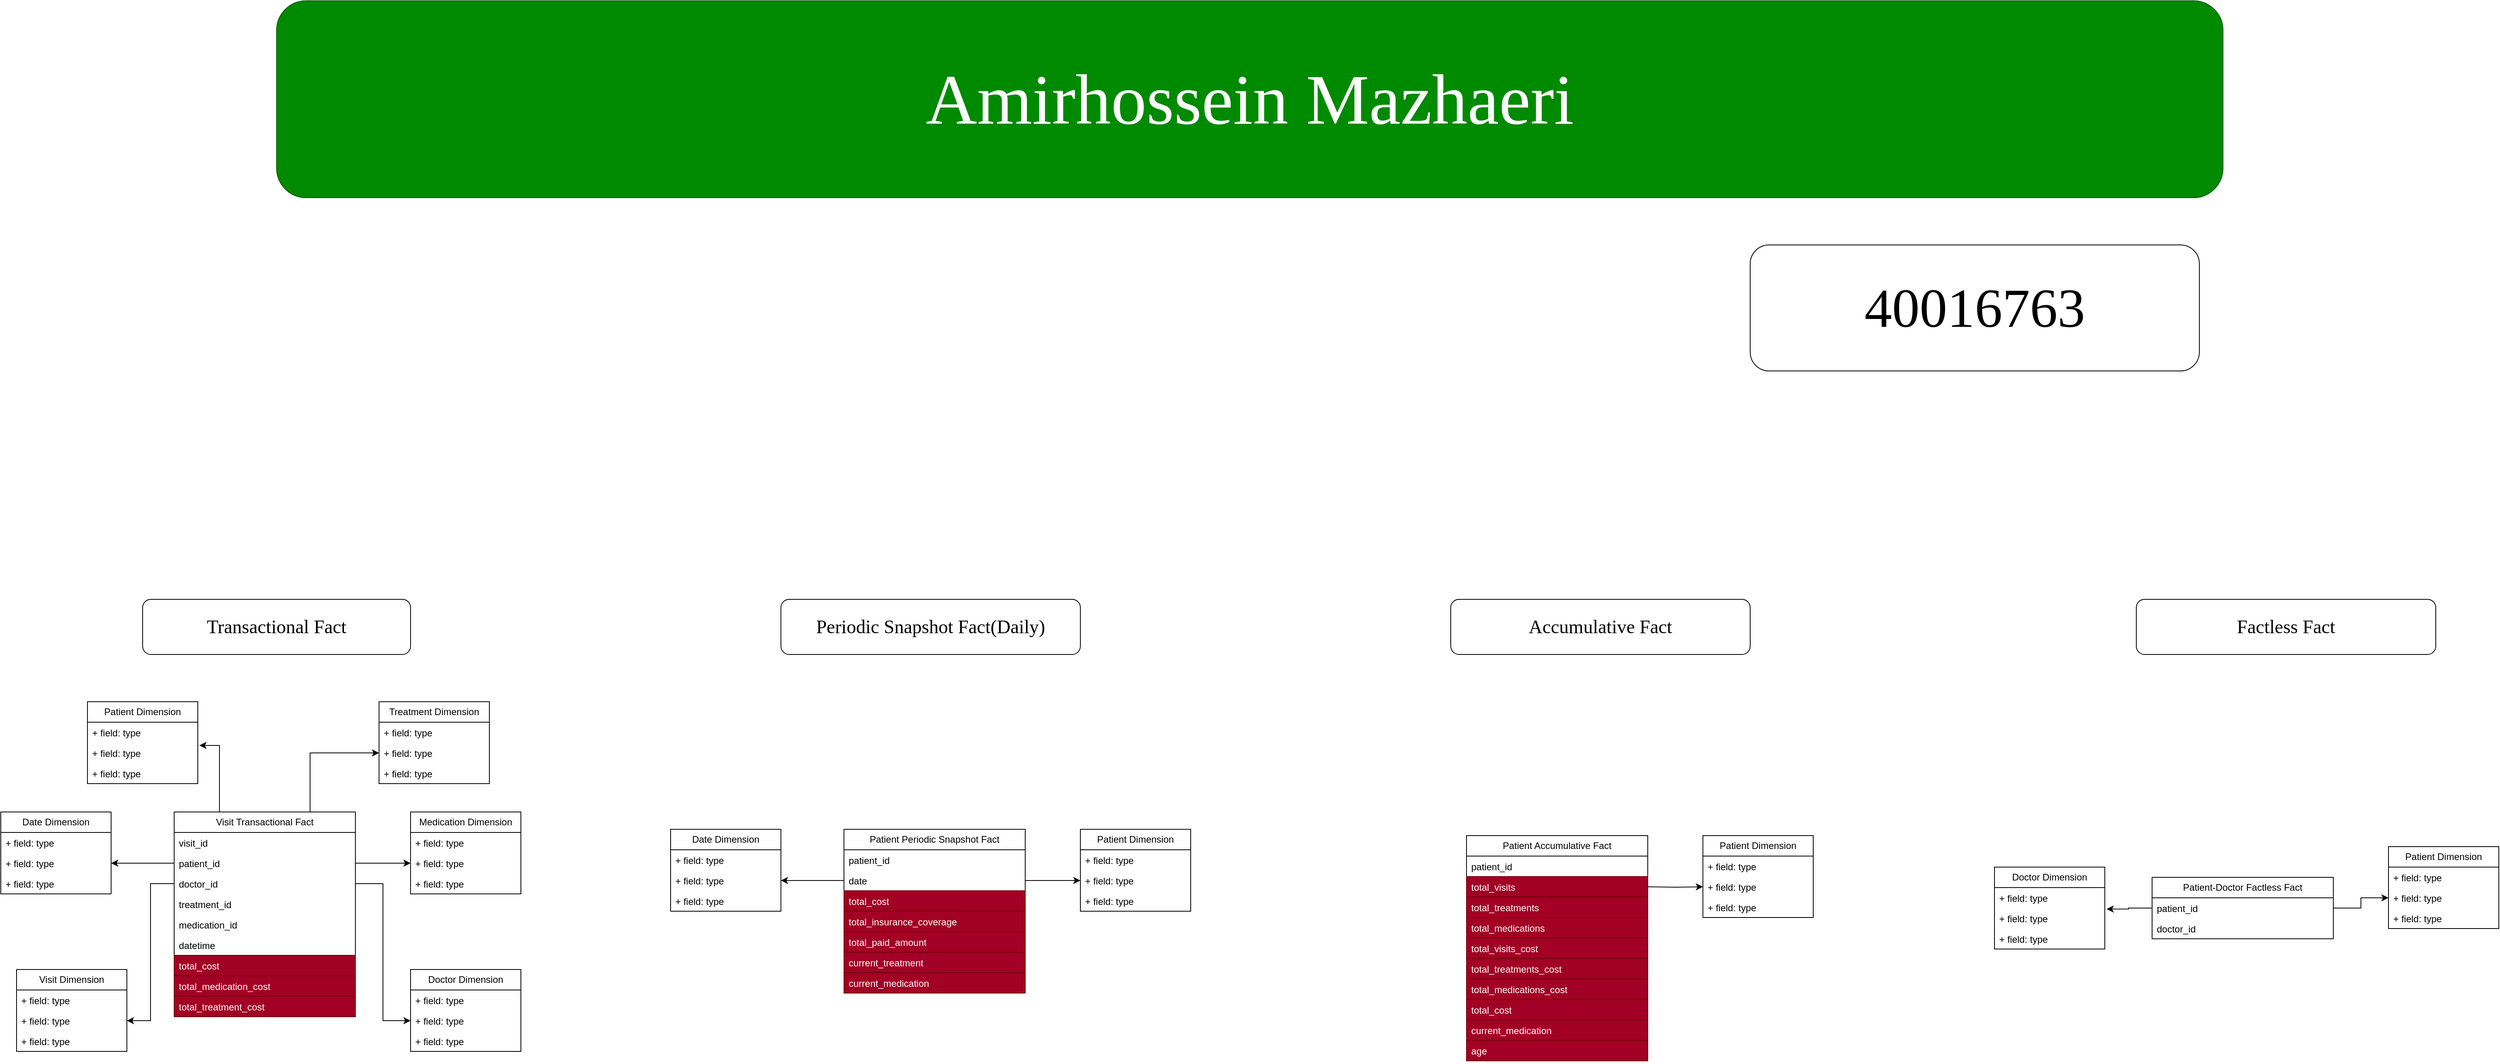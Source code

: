 <mxfile version="24.5.3" type="device">
  <diagram name="Page-1" id="-75GFIVih7POQPlXJFms">
    <mxGraphModel dx="820" dy="1646" grid="1" gridSize="10" guides="1" tooltips="1" connect="1" arrows="1" fold="1" page="1" pageScale="1" pageWidth="850" pageHeight="1100" math="0" shadow="0">
      <root>
        <mxCell id="0" />
        <mxCell id="1" parent="0" />
        <mxCell id="XWvo9iTaCNDZVtQyN0BC-8" style="edgeStyle=orthogonalEdgeStyle;rounded=0;orthogonalLoop=1;jettySize=auto;html=1;exitX=0.75;exitY=0;exitDx=0;exitDy=0;entryX=0;entryY=0.5;entryDx=0;entryDy=0;" edge="1" parent="1" source="AvdGz1WXFj5qXZg6-xHI-1" target="IU6v_o7Cx0FDg1T3YVRM-15">
          <mxGeometry relative="1" as="geometry" />
        </mxCell>
        <mxCell id="AvdGz1WXFj5qXZg6-xHI-1" value="Visit Transactional Fact" style="swimlane;fontStyle=0;childLayout=stackLayout;horizontal=1;startSize=26;fillColor=none;horizontalStack=0;resizeParent=1;resizeParentMax=0;resizeLast=0;collapsible=1;marginBottom=0;whiteSpace=wrap;html=1;" parent="1" vertex="1">
          <mxGeometry x="330" y="320" width="230" height="260" as="geometry">
            <mxRectangle x="330" y="320" width="160" height="30" as="alternateBounds" />
          </mxGeometry>
        </mxCell>
        <mxCell id="AvdGz1WXFj5qXZg6-xHI-2" value="visit_id" style="text;strokeColor=none;fillColor=none;align=left;verticalAlign=top;spacingLeft=4;spacingRight=4;overflow=hidden;rotatable=0;points=[[0,0.5],[1,0.5]];portConstraint=eastwest;whiteSpace=wrap;html=1;" parent="AvdGz1WXFj5qXZg6-xHI-1" vertex="1">
          <mxGeometry y="26" width="230" height="26" as="geometry" />
        </mxCell>
        <mxCell id="AvdGz1WXFj5qXZg6-xHI-3" value="patient_id" style="text;strokeColor=none;fillColor=none;align=left;verticalAlign=top;spacingLeft=4;spacingRight=4;overflow=hidden;rotatable=0;points=[[0,0.5],[1,0.5]];portConstraint=eastwest;whiteSpace=wrap;html=1;" parent="AvdGz1WXFj5qXZg6-xHI-1" vertex="1">
          <mxGeometry y="52" width="230" height="26" as="geometry" />
        </mxCell>
        <mxCell id="AvdGz1WXFj5qXZg6-xHI-4" value="doctor_id" style="text;strokeColor=none;fillColor=none;align=left;verticalAlign=top;spacingLeft=4;spacingRight=4;overflow=hidden;rotatable=0;points=[[0,0.5],[1,0.5]];portConstraint=eastwest;whiteSpace=wrap;html=1;" parent="AvdGz1WXFj5qXZg6-xHI-1" vertex="1">
          <mxGeometry y="78" width="230" height="26" as="geometry" />
        </mxCell>
        <mxCell id="XWvo9iTaCNDZVtQyN0BC-13" value="treatment_id" style="text;strokeColor=none;fillColor=none;align=left;verticalAlign=top;spacingLeft=4;spacingRight=4;overflow=hidden;rotatable=0;points=[[0,0.5],[1,0.5]];portConstraint=eastwest;whiteSpace=wrap;html=1;" vertex="1" parent="AvdGz1WXFj5qXZg6-xHI-1">
          <mxGeometry y="104" width="230" height="26" as="geometry" />
        </mxCell>
        <mxCell id="XWvo9iTaCNDZVtQyN0BC-14" value="medication_id" style="text;strokeColor=none;fillColor=none;align=left;verticalAlign=top;spacingLeft=4;spacingRight=4;overflow=hidden;rotatable=0;points=[[0,0.5],[1,0.5]];portConstraint=eastwest;whiteSpace=wrap;html=1;" vertex="1" parent="AvdGz1WXFj5qXZg6-xHI-1">
          <mxGeometry y="130" width="230" height="26" as="geometry" />
        </mxCell>
        <mxCell id="XWvo9iTaCNDZVtQyN0BC-15" value="datetime" style="text;strokeColor=none;fillColor=none;align=left;verticalAlign=top;spacingLeft=4;spacingRight=4;overflow=hidden;rotatable=0;points=[[0,0.5],[1,0.5]];portConstraint=eastwest;whiteSpace=wrap;html=1;" vertex="1" parent="AvdGz1WXFj5qXZg6-xHI-1">
          <mxGeometry y="156" width="230" height="26" as="geometry" />
        </mxCell>
        <mxCell id="XWvo9iTaCNDZVtQyN0BC-54" value="total_cost" style="text;strokeColor=#6F0000;fillColor=#a20025;align=left;verticalAlign=top;spacingLeft=4;spacingRight=4;overflow=hidden;rotatable=0;points=[[0,0.5],[1,0.5]];portConstraint=eastwest;whiteSpace=wrap;html=1;fontColor=#ffffff;" vertex="1" parent="AvdGz1WXFj5qXZg6-xHI-1">
          <mxGeometry y="182" width="230" height="26" as="geometry" />
        </mxCell>
        <mxCell id="XWvo9iTaCNDZVtQyN0BC-55" value="total_medication_cost" style="text;strokeColor=#6F0000;fillColor=#a20025;align=left;verticalAlign=top;spacingLeft=4;spacingRight=4;overflow=hidden;rotatable=0;points=[[0,0.5],[1,0.5]];portConstraint=eastwest;whiteSpace=wrap;html=1;fontColor=#ffffff;" vertex="1" parent="AvdGz1WXFj5qXZg6-xHI-1">
          <mxGeometry y="208" width="230" height="26" as="geometry" />
        </mxCell>
        <mxCell id="XWvo9iTaCNDZVtQyN0BC-56" value="total_treatment_cost" style="text;strokeColor=#6F0000;fillColor=#a20025;align=left;verticalAlign=top;spacingLeft=4;spacingRight=4;overflow=hidden;rotatable=0;points=[[0,0.5],[1,0.5]];portConstraint=eastwest;whiteSpace=wrap;html=1;fontColor=#ffffff;" vertex="1" parent="AvdGz1WXFj5qXZg6-xHI-1">
          <mxGeometry y="234" width="230" height="26" as="geometry" />
        </mxCell>
        <mxCell id="IU6v_o7Cx0FDg1T3YVRM-1" value="Date Dimension" style="swimlane;fontStyle=0;childLayout=stackLayout;horizontal=1;startSize=26;fillColor=none;horizontalStack=0;resizeParent=1;resizeParentMax=0;resizeLast=0;collapsible=1;marginBottom=0;whiteSpace=wrap;html=1;" parent="1" vertex="1">
          <mxGeometry x="110" y="320" width="140" height="104" as="geometry" />
        </mxCell>
        <mxCell id="IU6v_o7Cx0FDg1T3YVRM-2" value="+ field: type" style="text;strokeColor=none;fillColor=none;align=left;verticalAlign=top;spacingLeft=4;spacingRight=4;overflow=hidden;rotatable=0;points=[[0,0.5],[1,0.5]];portConstraint=eastwest;whiteSpace=wrap;html=1;" parent="IU6v_o7Cx0FDg1T3YVRM-1" vertex="1">
          <mxGeometry y="26" width="140" height="26" as="geometry" />
        </mxCell>
        <mxCell id="IU6v_o7Cx0FDg1T3YVRM-3" value="+ field: type" style="text;strokeColor=none;fillColor=none;align=left;verticalAlign=top;spacingLeft=4;spacingRight=4;overflow=hidden;rotatable=0;points=[[0,0.5],[1,0.5]];portConstraint=eastwest;whiteSpace=wrap;html=1;" parent="IU6v_o7Cx0FDg1T3YVRM-1" vertex="1">
          <mxGeometry y="52" width="140" height="26" as="geometry" />
        </mxCell>
        <mxCell id="IU6v_o7Cx0FDg1T3YVRM-4" value="+ field: type" style="text;strokeColor=none;fillColor=none;align=left;verticalAlign=top;spacingLeft=4;spacingRight=4;overflow=hidden;rotatable=0;points=[[0,0.5],[1,0.5]];portConstraint=eastwest;whiteSpace=wrap;html=1;" parent="IU6v_o7Cx0FDg1T3YVRM-1" vertex="1">
          <mxGeometry y="78" width="140" height="26" as="geometry" />
        </mxCell>
        <mxCell id="IU6v_o7Cx0FDg1T3YVRM-5" value="Visit Dimension" style="swimlane;fontStyle=0;childLayout=stackLayout;horizontal=1;startSize=26;fillColor=none;horizontalStack=0;resizeParent=1;resizeParentMax=0;resizeLast=0;collapsible=1;marginBottom=0;whiteSpace=wrap;html=1;" parent="1" vertex="1">
          <mxGeometry x="130" y="520" width="140" height="104" as="geometry" />
        </mxCell>
        <mxCell id="IU6v_o7Cx0FDg1T3YVRM-6" value="+ field: type" style="text;strokeColor=none;fillColor=none;align=left;verticalAlign=top;spacingLeft=4;spacingRight=4;overflow=hidden;rotatable=0;points=[[0,0.5],[1,0.5]];portConstraint=eastwest;whiteSpace=wrap;html=1;" parent="IU6v_o7Cx0FDg1T3YVRM-5" vertex="1">
          <mxGeometry y="26" width="140" height="26" as="geometry" />
        </mxCell>
        <mxCell id="IU6v_o7Cx0FDg1T3YVRM-7" value="+ field: type" style="text;strokeColor=none;fillColor=none;align=left;verticalAlign=top;spacingLeft=4;spacingRight=4;overflow=hidden;rotatable=0;points=[[0,0.5],[1,0.5]];portConstraint=eastwest;whiteSpace=wrap;html=1;" parent="IU6v_o7Cx0FDg1T3YVRM-5" vertex="1">
          <mxGeometry y="52" width="140" height="26" as="geometry" />
        </mxCell>
        <mxCell id="IU6v_o7Cx0FDg1T3YVRM-8" value="+ field: type" style="text;strokeColor=none;fillColor=none;align=left;verticalAlign=top;spacingLeft=4;spacingRight=4;overflow=hidden;rotatable=0;points=[[0,0.5],[1,0.5]];portConstraint=eastwest;whiteSpace=wrap;html=1;" parent="IU6v_o7Cx0FDg1T3YVRM-5" vertex="1">
          <mxGeometry y="78" width="140" height="26" as="geometry" />
        </mxCell>
        <mxCell id="IU6v_o7Cx0FDg1T3YVRM-9" value="Doctor Dimension" style="swimlane;fontStyle=0;childLayout=stackLayout;horizontal=1;startSize=26;fillColor=none;horizontalStack=0;resizeParent=1;resizeParentMax=0;resizeLast=0;collapsible=1;marginBottom=0;whiteSpace=wrap;html=1;" parent="1" vertex="1">
          <mxGeometry x="630" y="520" width="140" height="104" as="geometry" />
        </mxCell>
        <mxCell id="IU6v_o7Cx0FDg1T3YVRM-10" value="+ field: type" style="text;strokeColor=none;fillColor=none;align=left;verticalAlign=top;spacingLeft=4;spacingRight=4;overflow=hidden;rotatable=0;points=[[0,0.5],[1,0.5]];portConstraint=eastwest;whiteSpace=wrap;html=1;" parent="IU6v_o7Cx0FDg1T3YVRM-9" vertex="1">
          <mxGeometry y="26" width="140" height="26" as="geometry" />
        </mxCell>
        <mxCell id="IU6v_o7Cx0FDg1T3YVRM-11" value="+ field: type" style="text;strokeColor=none;fillColor=none;align=left;verticalAlign=top;spacingLeft=4;spacingRight=4;overflow=hidden;rotatable=0;points=[[0,0.5],[1,0.5]];portConstraint=eastwest;whiteSpace=wrap;html=1;" parent="IU6v_o7Cx0FDg1T3YVRM-9" vertex="1">
          <mxGeometry y="52" width="140" height="26" as="geometry" />
        </mxCell>
        <mxCell id="IU6v_o7Cx0FDg1T3YVRM-12" value="+ field: type" style="text;strokeColor=none;fillColor=none;align=left;verticalAlign=top;spacingLeft=4;spacingRight=4;overflow=hidden;rotatable=0;points=[[0,0.5],[1,0.5]];portConstraint=eastwest;whiteSpace=wrap;html=1;" parent="IU6v_o7Cx0FDg1T3YVRM-9" vertex="1">
          <mxGeometry y="78" width="140" height="26" as="geometry" />
        </mxCell>
        <mxCell id="IU6v_o7Cx0FDg1T3YVRM-13" value="Treatment Dimension" style="swimlane;fontStyle=0;childLayout=stackLayout;horizontal=1;startSize=26;fillColor=none;horizontalStack=0;resizeParent=1;resizeParentMax=0;resizeLast=0;collapsible=1;marginBottom=0;whiteSpace=wrap;html=1;" parent="1" vertex="1">
          <mxGeometry x="590" y="180" width="140" height="104" as="geometry" />
        </mxCell>
        <mxCell id="IU6v_o7Cx0FDg1T3YVRM-14" value="+ field: type" style="text;strokeColor=none;fillColor=none;align=left;verticalAlign=top;spacingLeft=4;spacingRight=4;overflow=hidden;rotatable=0;points=[[0,0.5],[1,0.5]];portConstraint=eastwest;whiteSpace=wrap;html=1;" parent="IU6v_o7Cx0FDg1T3YVRM-13" vertex="1">
          <mxGeometry y="26" width="140" height="26" as="geometry" />
        </mxCell>
        <mxCell id="IU6v_o7Cx0FDg1T3YVRM-15" value="+ field: type" style="text;strokeColor=none;fillColor=none;align=left;verticalAlign=top;spacingLeft=4;spacingRight=4;overflow=hidden;rotatable=0;points=[[0,0.5],[1,0.5]];portConstraint=eastwest;whiteSpace=wrap;html=1;" parent="IU6v_o7Cx0FDg1T3YVRM-13" vertex="1">
          <mxGeometry y="52" width="140" height="26" as="geometry" />
        </mxCell>
        <mxCell id="IU6v_o7Cx0FDg1T3YVRM-16" value="+ field: type" style="text;strokeColor=none;fillColor=none;align=left;verticalAlign=top;spacingLeft=4;spacingRight=4;overflow=hidden;rotatable=0;points=[[0,0.5],[1,0.5]];portConstraint=eastwest;whiteSpace=wrap;html=1;" parent="IU6v_o7Cx0FDg1T3YVRM-13" vertex="1">
          <mxGeometry y="78" width="140" height="26" as="geometry" />
        </mxCell>
        <mxCell id="IU6v_o7Cx0FDg1T3YVRM-17" value="Patient Dimension" style="swimlane;fontStyle=0;childLayout=stackLayout;horizontal=1;startSize=26;fillColor=none;horizontalStack=0;resizeParent=1;resizeParentMax=0;resizeLast=0;collapsible=1;marginBottom=0;whiteSpace=wrap;html=1;" parent="1" vertex="1">
          <mxGeometry x="220" y="180" width="140" height="104" as="geometry" />
        </mxCell>
        <mxCell id="IU6v_o7Cx0FDg1T3YVRM-18" value="+ field: type" style="text;strokeColor=none;fillColor=none;align=left;verticalAlign=top;spacingLeft=4;spacingRight=4;overflow=hidden;rotatable=0;points=[[0,0.5],[1,0.5]];portConstraint=eastwest;whiteSpace=wrap;html=1;" parent="IU6v_o7Cx0FDg1T3YVRM-17" vertex="1">
          <mxGeometry y="26" width="140" height="26" as="geometry" />
        </mxCell>
        <mxCell id="IU6v_o7Cx0FDg1T3YVRM-19" value="+ field: type" style="text;strokeColor=none;fillColor=none;align=left;verticalAlign=top;spacingLeft=4;spacingRight=4;overflow=hidden;rotatable=0;points=[[0,0.5],[1,0.5]];portConstraint=eastwest;whiteSpace=wrap;html=1;" parent="IU6v_o7Cx0FDg1T3YVRM-17" vertex="1">
          <mxGeometry y="52" width="140" height="26" as="geometry" />
        </mxCell>
        <mxCell id="IU6v_o7Cx0FDg1T3YVRM-20" value="+ field: type" style="text;strokeColor=none;fillColor=none;align=left;verticalAlign=top;spacingLeft=4;spacingRight=4;overflow=hidden;rotatable=0;points=[[0,0.5],[1,0.5]];portConstraint=eastwest;whiteSpace=wrap;html=1;" parent="IU6v_o7Cx0FDg1T3YVRM-17" vertex="1">
          <mxGeometry y="78" width="140" height="26" as="geometry" />
        </mxCell>
        <mxCell id="XWvo9iTaCNDZVtQyN0BC-1" value="Medication Dimension" style="swimlane;fontStyle=0;childLayout=stackLayout;horizontal=1;startSize=26;fillColor=none;horizontalStack=0;resizeParent=1;resizeParentMax=0;resizeLast=0;collapsible=1;marginBottom=0;whiteSpace=wrap;html=1;" vertex="1" parent="1">
          <mxGeometry x="630" y="320" width="140" height="104" as="geometry" />
        </mxCell>
        <mxCell id="XWvo9iTaCNDZVtQyN0BC-2" value="+ field: type" style="text;strokeColor=none;fillColor=none;align=left;verticalAlign=top;spacingLeft=4;spacingRight=4;overflow=hidden;rotatable=0;points=[[0,0.5],[1,0.5]];portConstraint=eastwest;whiteSpace=wrap;html=1;" vertex="1" parent="XWvo9iTaCNDZVtQyN0BC-1">
          <mxGeometry y="26" width="140" height="26" as="geometry" />
        </mxCell>
        <mxCell id="XWvo9iTaCNDZVtQyN0BC-3" value="+ field: type" style="text;strokeColor=none;fillColor=none;align=left;verticalAlign=top;spacingLeft=4;spacingRight=4;overflow=hidden;rotatable=0;points=[[0,0.5],[1,0.5]];portConstraint=eastwest;whiteSpace=wrap;html=1;" vertex="1" parent="XWvo9iTaCNDZVtQyN0BC-1">
          <mxGeometry y="52" width="140" height="26" as="geometry" />
        </mxCell>
        <mxCell id="XWvo9iTaCNDZVtQyN0BC-4" value="+ field: type" style="text;strokeColor=none;fillColor=none;align=left;verticalAlign=top;spacingLeft=4;spacingRight=4;overflow=hidden;rotatable=0;points=[[0,0.5],[1,0.5]];portConstraint=eastwest;whiteSpace=wrap;html=1;" vertex="1" parent="XWvo9iTaCNDZVtQyN0BC-1">
          <mxGeometry y="78" width="140" height="26" as="geometry" />
        </mxCell>
        <mxCell id="XWvo9iTaCNDZVtQyN0BC-6" style="edgeStyle=orthogonalEdgeStyle;rounded=0;orthogonalLoop=1;jettySize=auto;html=1;exitX=0;exitY=0.5;exitDx=0;exitDy=0;entryX=1;entryY=0.5;entryDx=0;entryDy=0;" edge="1" parent="1" source="AvdGz1WXFj5qXZg6-xHI-3" target="IU6v_o7Cx0FDg1T3YVRM-3">
          <mxGeometry relative="1" as="geometry" />
        </mxCell>
        <mxCell id="XWvo9iTaCNDZVtQyN0BC-7" style="edgeStyle=orthogonalEdgeStyle;rounded=0;orthogonalLoop=1;jettySize=auto;html=1;exitX=0.25;exitY=0;exitDx=0;exitDy=0;entryX=1.014;entryY=0.135;entryDx=0;entryDy=0;entryPerimeter=0;" edge="1" parent="1" source="AvdGz1WXFj5qXZg6-xHI-1" target="IU6v_o7Cx0FDg1T3YVRM-19">
          <mxGeometry relative="1" as="geometry" />
        </mxCell>
        <mxCell id="XWvo9iTaCNDZVtQyN0BC-9" style="edgeStyle=orthogonalEdgeStyle;rounded=0;orthogonalLoop=1;jettySize=auto;html=1;exitX=1;exitY=0.5;exitDx=0;exitDy=0;entryX=0;entryY=0.5;entryDx=0;entryDy=0;" edge="1" parent="1" source="AvdGz1WXFj5qXZg6-xHI-3" target="XWvo9iTaCNDZVtQyN0BC-3">
          <mxGeometry relative="1" as="geometry" />
        </mxCell>
        <mxCell id="XWvo9iTaCNDZVtQyN0BC-10" style="edgeStyle=orthogonalEdgeStyle;rounded=0;orthogonalLoop=1;jettySize=auto;html=1;exitX=1;exitY=0.5;exitDx=0;exitDy=0;entryX=0;entryY=0.5;entryDx=0;entryDy=0;" edge="1" parent="1" source="AvdGz1WXFj5qXZg6-xHI-4" target="IU6v_o7Cx0FDg1T3YVRM-11">
          <mxGeometry relative="1" as="geometry" />
        </mxCell>
        <mxCell id="XWvo9iTaCNDZVtQyN0BC-11" style="edgeStyle=orthogonalEdgeStyle;rounded=0;orthogonalLoop=1;jettySize=auto;html=1;exitX=0;exitY=0.5;exitDx=0;exitDy=0;entryX=1;entryY=0.5;entryDx=0;entryDy=0;" edge="1" parent="1" source="AvdGz1WXFj5qXZg6-xHI-4" target="IU6v_o7Cx0FDg1T3YVRM-7">
          <mxGeometry relative="1" as="geometry" />
        </mxCell>
        <mxCell id="XWvo9iTaCNDZVtQyN0BC-12" value="&lt;font face=&quot;Verdana&quot; style=&quot;font-size: 24px;&quot;&gt;Transactional Fact&lt;/font&gt;" style="rounded=1;whiteSpace=wrap;html=1;" vertex="1" parent="1">
          <mxGeometry x="290" y="50" width="340" height="70" as="geometry" />
        </mxCell>
        <mxCell id="XWvo9iTaCNDZVtQyN0BC-17" value="Patient Periodic Snapshot Fact" style="swimlane;fontStyle=0;childLayout=stackLayout;horizontal=1;startSize=26;fillColor=none;horizontalStack=0;resizeParent=1;resizeParentMax=0;resizeLast=0;collapsible=1;marginBottom=0;whiteSpace=wrap;html=1;" vertex="1" parent="1">
          <mxGeometry x="1180" y="342" width="230" height="208" as="geometry">
            <mxRectangle x="330" y="320" width="160" height="30" as="alternateBounds" />
          </mxGeometry>
        </mxCell>
        <mxCell id="XWvo9iTaCNDZVtQyN0BC-18" value="patient_id" style="text;strokeColor=none;fillColor=none;align=left;verticalAlign=top;spacingLeft=4;spacingRight=4;overflow=hidden;rotatable=0;points=[[0,0.5],[1,0.5]];portConstraint=eastwest;whiteSpace=wrap;html=1;" vertex="1" parent="XWvo9iTaCNDZVtQyN0BC-17">
          <mxGeometry y="26" width="230" height="26" as="geometry" />
        </mxCell>
        <mxCell id="XWvo9iTaCNDZVtQyN0BC-19" value="date" style="text;strokeColor=none;fillColor=none;align=left;verticalAlign=top;spacingLeft=4;spacingRight=4;overflow=hidden;rotatable=0;points=[[0,0.5],[1,0.5]];portConstraint=eastwest;whiteSpace=wrap;html=1;" vertex="1" parent="XWvo9iTaCNDZVtQyN0BC-17">
          <mxGeometry y="52" width="230" height="26" as="geometry" />
        </mxCell>
        <mxCell id="XWvo9iTaCNDZVtQyN0BC-20" value="total_cost" style="text;strokeColor=#6F0000;fillColor=#a20025;align=left;verticalAlign=top;spacingLeft=4;spacingRight=4;overflow=hidden;rotatable=0;points=[[0,0.5],[1,0.5]];portConstraint=eastwest;whiteSpace=wrap;html=1;fontColor=#ffffff;" vertex="1" parent="XWvo9iTaCNDZVtQyN0BC-17">
          <mxGeometry y="78" width="230" height="26" as="geometry" />
        </mxCell>
        <mxCell id="XWvo9iTaCNDZVtQyN0BC-21" value="total_insurance_coverage" style="text;strokeColor=#6F0000;fillColor=#a20025;align=left;verticalAlign=top;spacingLeft=4;spacingRight=4;overflow=hidden;rotatable=0;points=[[0,0.5],[1,0.5]];portConstraint=eastwest;whiteSpace=wrap;html=1;fontColor=#ffffff;" vertex="1" parent="XWvo9iTaCNDZVtQyN0BC-17">
          <mxGeometry y="104" width="230" height="26" as="geometry" />
        </mxCell>
        <mxCell id="XWvo9iTaCNDZVtQyN0BC-22" value="total_paid_amount" style="text;strokeColor=#6F0000;fillColor=#a20025;align=left;verticalAlign=top;spacingLeft=4;spacingRight=4;overflow=hidden;rotatable=0;points=[[0,0.5],[1,0.5]];portConstraint=eastwest;whiteSpace=wrap;html=1;fontColor=#ffffff;" vertex="1" parent="XWvo9iTaCNDZVtQyN0BC-17">
          <mxGeometry y="130" width="230" height="26" as="geometry" />
        </mxCell>
        <mxCell id="XWvo9iTaCNDZVtQyN0BC-23" value="current_treatment" style="text;strokeColor=#6F0000;fillColor=#a20025;align=left;verticalAlign=top;spacingLeft=4;spacingRight=4;overflow=hidden;rotatable=0;points=[[0,0.5],[1,0.5]];portConstraint=eastwest;whiteSpace=wrap;html=1;fontColor=#ffffff;" vertex="1" parent="XWvo9iTaCNDZVtQyN0BC-17">
          <mxGeometry y="156" width="230" height="26" as="geometry" />
        </mxCell>
        <mxCell id="XWvo9iTaCNDZVtQyN0BC-57" value="current_medication" style="text;strokeColor=#6F0000;fillColor=#a20025;align=left;verticalAlign=top;spacingLeft=4;spacingRight=4;overflow=hidden;rotatable=0;points=[[0,0.5],[1,0.5]];portConstraint=eastwest;whiteSpace=wrap;html=1;fontColor=#ffffff;" vertex="1" parent="XWvo9iTaCNDZVtQyN0BC-17">
          <mxGeometry y="182" width="230" height="26" as="geometry" />
        </mxCell>
        <mxCell id="XWvo9iTaCNDZVtQyN0BC-24" value="Date Dimension" style="swimlane;fontStyle=0;childLayout=stackLayout;horizontal=1;startSize=26;fillColor=none;horizontalStack=0;resizeParent=1;resizeParentMax=0;resizeLast=0;collapsible=1;marginBottom=0;whiteSpace=wrap;html=1;" vertex="1" parent="1">
          <mxGeometry x="960" y="342" width="140" height="104" as="geometry" />
        </mxCell>
        <mxCell id="XWvo9iTaCNDZVtQyN0BC-25" value="+ field: type" style="text;strokeColor=none;fillColor=none;align=left;verticalAlign=top;spacingLeft=4;spacingRight=4;overflow=hidden;rotatable=0;points=[[0,0.5],[1,0.5]];portConstraint=eastwest;whiteSpace=wrap;html=1;" vertex="1" parent="XWvo9iTaCNDZVtQyN0BC-24">
          <mxGeometry y="26" width="140" height="26" as="geometry" />
        </mxCell>
        <mxCell id="XWvo9iTaCNDZVtQyN0BC-26" value="+ field: type" style="text;strokeColor=none;fillColor=none;align=left;verticalAlign=top;spacingLeft=4;spacingRight=4;overflow=hidden;rotatable=0;points=[[0,0.5],[1,0.5]];portConstraint=eastwest;whiteSpace=wrap;html=1;" vertex="1" parent="XWvo9iTaCNDZVtQyN0BC-24">
          <mxGeometry y="52" width="140" height="26" as="geometry" />
        </mxCell>
        <mxCell id="XWvo9iTaCNDZVtQyN0BC-27" value="+ field: type" style="text;strokeColor=none;fillColor=none;align=left;verticalAlign=top;spacingLeft=4;spacingRight=4;overflow=hidden;rotatable=0;points=[[0,0.5],[1,0.5]];portConstraint=eastwest;whiteSpace=wrap;html=1;" vertex="1" parent="XWvo9iTaCNDZVtQyN0BC-24">
          <mxGeometry y="78" width="140" height="26" as="geometry" />
        </mxCell>
        <mxCell id="XWvo9iTaCNDZVtQyN0BC-44" value="Patient Dimension" style="swimlane;fontStyle=0;childLayout=stackLayout;horizontal=1;startSize=26;fillColor=none;horizontalStack=0;resizeParent=1;resizeParentMax=0;resizeLast=0;collapsible=1;marginBottom=0;whiteSpace=wrap;html=1;" vertex="1" parent="1">
          <mxGeometry x="1480" y="342" width="140" height="104" as="geometry" />
        </mxCell>
        <mxCell id="XWvo9iTaCNDZVtQyN0BC-45" value="+ field: type" style="text;strokeColor=none;fillColor=none;align=left;verticalAlign=top;spacingLeft=4;spacingRight=4;overflow=hidden;rotatable=0;points=[[0,0.5],[1,0.5]];portConstraint=eastwest;whiteSpace=wrap;html=1;" vertex="1" parent="XWvo9iTaCNDZVtQyN0BC-44">
          <mxGeometry y="26" width="140" height="26" as="geometry" />
        </mxCell>
        <mxCell id="XWvo9iTaCNDZVtQyN0BC-46" value="+ field: type" style="text;strokeColor=none;fillColor=none;align=left;verticalAlign=top;spacingLeft=4;spacingRight=4;overflow=hidden;rotatable=0;points=[[0,0.5],[1,0.5]];portConstraint=eastwest;whiteSpace=wrap;html=1;" vertex="1" parent="XWvo9iTaCNDZVtQyN0BC-44">
          <mxGeometry y="52" width="140" height="26" as="geometry" />
        </mxCell>
        <mxCell id="XWvo9iTaCNDZVtQyN0BC-47" value="+ field: type" style="text;strokeColor=none;fillColor=none;align=left;verticalAlign=top;spacingLeft=4;spacingRight=4;overflow=hidden;rotatable=0;points=[[0,0.5],[1,0.5]];portConstraint=eastwest;whiteSpace=wrap;html=1;" vertex="1" parent="XWvo9iTaCNDZVtQyN0BC-44">
          <mxGeometry y="78" width="140" height="26" as="geometry" />
        </mxCell>
        <mxCell id="XWvo9iTaCNDZVtQyN0BC-48" style="edgeStyle=orthogonalEdgeStyle;rounded=0;orthogonalLoop=1;jettySize=auto;html=1;exitX=0;exitY=0.5;exitDx=0;exitDy=0;entryX=1;entryY=0.5;entryDx=0;entryDy=0;" edge="1" source="XWvo9iTaCNDZVtQyN0BC-19" target="XWvo9iTaCNDZVtQyN0BC-26" parent="1">
          <mxGeometry relative="1" as="geometry" />
        </mxCell>
        <mxCell id="XWvo9iTaCNDZVtQyN0BC-50" style="edgeStyle=orthogonalEdgeStyle;rounded=0;orthogonalLoop=1;jettySize=auto;html=1;exitX=1;exitY=0.5;exitDx=0;exitDy=0;entryX=0;entryY=0.5;entryDx=0;entryDy=0;" edge="1" source="XWvo9iTaCNDZVtQyN0BC-19" target="XWvo9iTaCNDZVtQyN0BC-46" parent="1">
          <mxGeometry relative="1" as="geometry" />
        </mxCell>
        <mxCell id="XWvo9iTaCNDZVtQyN0BC-53" value="&lt;font face=&quot;Verdana&quot; style=&quot;font-size: 24px;&quot;&gt;Periodic Snapshot Fact(Daily)&lt;/font&gt;" style="rounded=1;whiteSpace=wrap;html=1;" vertex="1" parent="1">
          <mxGeometry x="1100" y="50" width="380" height="70" as="geometry" />
        </mxCell>
        <mxCell id="XWvo9iTaCNDZVtQyN0BC-58" value="Patient Accumulative Fact" style="swimlane;fontStyle=0;childLayout=stackLayout;horizontal=1;startSize=26;fillColor=none;horizontalStack=0;resizeParent=1;resizeParentMax=0;resizeLast=0;collapsible=1;marginBottom=0;whiteSpace=wrap;html=1;" vertex="1" parent="1">
          <mxGeometry x="1970" y="350" width="230" height="286" as="geometry">
            <mxRectangle x="330" y="320" width="160" height="30" as="alternateBounds" />
          </mxGeometry>
        </mxCell>
        <mxCell id="XWvo9iTaCNDZVtQyN0BC-59" value="patient_id" style="text;strokeColor=none;fillColor=none;align=left;verticalAlign=top;spacingLeft=4;spacingRight=4;overflow=hidden;rotatable=0;points=[[0,0.5],[1,0.5]];portConstraint=eastwest;whiteSpace=wrap;html=1;" vertex="1" parent="XWvo9iTaCNDZVtQyN0BC-58">
          <mxGeometry y="26" width="230" height="26" as="geometry" />
        </mxCell>
        <mxCell id="XWvo9iTaCNDZVtQyN0BC-61" value="total_visits" style="text;strokeColor=#6F0000;fillColor=#a20025;align=left;verticalAlign=top;spacingLeft=4;spacingRight=4;overflow=hidden;rotatable=0;points=[[0,0.5],[1,0.5]];portConstraint=eastwest;whiteSpace=wrap;html=1;fontColor=#ffffff;" vertex="1" parent="XWvo9iTaCNDZVtQyN0BC-58">
          <mxGeometry y="52" width="230" height="26" as="geometry" />
        </mxCell>
        <mxCell id="XWvo9iTaCNDZVtQyN0BC-62" value="total_treatments" style="text;strokeColor=#6F0000;fillColor=#a20025;align=left;verticalAlign=top;spacingLeft=4;spacingRight=4;overflow=hidden;rotatable=0;points=[[0,0.5],[1,0.5]];portConstraint=eastwest;whiteSpace=wrap;html=1;fontColor=#ffffff;" vertex="1" parent="XWvo9iTaCNDZVtQyN0BC-58">
          <mxGeometry y="78" width="230" height="26" as="geometry" />
        </mxCell>
        <mxCell id="XWvo9iTaCNDZVtQyN0BC-63" value="total_medications" style="text;strokeColor=#6F0000;fillColor=#a20025;align=left;verticalAlign=top;spacingLeft=4;spacingRight=4;overflow=hidden;rotatable=0;points=[[0,0.5],[1,0.5]];portConstraint=eastwest;whiteSpace=wrap;html=1;fontColor=#ffffff;" vertex="1" parent="XWvo9iTaCNDZVtQyN0BC-58">
          <mxGeometry y="104" width="230" height="26" as="geometry" />
        </mxCell>
        <mxCell id="XWvo9iTaCNDZVtQyN0BC-64" value="total_visits_cost" style="text;strokeColor=#6F0000;fillColor=#a20025;align=left;verticalAlign=top;spacingLeft=4;spacingRight=4;overflow=hidden;rotatable=0;points=[[0,0.5],[1,0.5]];portConstraint=eastwest;whiteSpace=wrap;html=1;fontColor=#ffffff;" vertex="1" parent="XWvo9iTaCNDZVtQyN0BC-58">
          <mxGeometry y="130" width="230" height="26" as="geometry" />
        </mxCell>
        <mxCell id="XWvo9iTaCNDZVtQyN0BC-65" value="total_treatments_cost" style="text;strokeColor=#6F0000;fillColor=#a20025;align=left;verticalAlign=top;spacingLeft=4;spacingRight=4;overflow=hidden;rotatable=0;points=[[0,0.5],[1,0.5]];portConstraint=eastwest;whiteSpace=wrap;html=1;fontColor=#ffffff;" vertex="1" parent="XWvo9iTaCNDZVtQyN0BC-58">
          <mxGeometry y="156" width="230" height="26" as="geometry" />
        </mxCell>
        <mxCell id="XWvo9iTaCNDZVtQyN0BC-77" value="total_medications_cost" style="text;strokeColor=#6F0000;fillColor=#a20025;align=left;verticalAlign=top;spacingLeft=4;spacingRight=4;overflow=hidden;rotatable=0;points=[[0,0.5],[1,0.5]];portConstraint=eastwest;whiteSpace=wrap;html=1;fontColor=#ffffff;" vertex="1" parent="XWvo9iTaCNDZVtQyN0BC-58">
          <mxGeometry y="182" width="230" height="26" as="geometry" />
        </mxCell>
        <mxCell id="XWvo9iTaCNDZVtQyN0BC-78" value="total_cost" style="text;strokeColor=#6F0000;fillColor=#a20025;align=left;verticalAlign=top;spacingLeft=4;spacingRight=4;overflow=hidden;rotatable=0;points=[[0,0.5],[1,0.5]];portConstraint=eastwest;whiteSpace=wrap;html=1;fontColor=#ffffff;" vertex="1" parent="XWvo9iTaCNDZVtQyN0BC-58">
          <mxGeometry y="208" width="230" height="26" as="geometry" />
        </mxCell>
        <mxCell id="XWvo9iTaCNDZVtQyN0BC-79" value="current_medication" style="text;strokeColor=#6F0000;fillColor=#a20025;align=left;verticalAlign=top;spacingLeft=4;spacingRight=4;overflow=hidden;rotatable=0;points=[[0,0.5],[1,0.5]];portConstraint=eastwest;whiteSpace=wrap;html=1;fontColor=#ffffff;" vertex="1" parent="XWvo9iTaCNDZVtQyN0BC-58">
          <mxGeometry y="234" width="230" height="26" as="geometry" />
        </mxCell>
        <mxCell id="XWvo9iTaCNDZVtQyN0BC-106" value="age" style="text;strokeColor=#6F0000;fillColor=#a20025;align=left;verticalAlign=top;spacingLeft=4;spacingRight=4;overflow=hidden;rotatable=0;points=[[0,0.5],[1,0.5]];portConstraint=eastwest;whiteSpace=wrap;html=1;fontColor=#ffffff;" vertex="1" parent="XWvo9iTaCNDZVtQyN0BC-58">
          <mxGeometry y="260" width="230" height="26" as="geometry" />
        </mxCell>
        <mxCell id="XWvo9iTaCNDZVtQyN0BC-70" value="Patient Dimension" style="swimlane;fontStyle=0;childLayout=stackLayout;horizontal=1;startSize=26;fillColor=none;horizontalStack=0;resizeParent=1;resizeParentMax=0;resizeLast=0;collapsible=1;marginBottom=0;whiteSpace=wrap;html=1;" vertex="1" parent="1">
          <mxGeometry x="2270" y="350" width="140" height="104" as="geometry" />
        </mxCell>
        <mxCell id="XWvo9iTaCNDZVtQyN0BC-71" value="+ field: type" style="text;strokeColor=none;fillColor=none;align=left;verticalAlign=top;spacingLeft=4;spacingRight=4;overflow=hidden;rotatable=0;points=[[0,0.5],[1,0.5]];portConstraint=eastwest;whiteSpace=wrap;html=1;" vertex="1" parent="XWvo9iTaCNDZVtQyN0BC-70">
          <mxGeometry y="26" width="140" height="26" as="geometry" />
        </mxCell>
        <mxCell id="XWvo9iTaCNDZVtQyN0BC-72" value="+ field: type" style="text;strokeColor=none;fillColor=none;align=left;verticalAlign=top;spacingLeft=4;spacingRight=4;overflow=hidden;rotatable=0;points=[[0,0.5],[1,0.5]];portConstraint=eastwest;whiteSpace=wrap;html=1;" vertex="1" parent="XWvo9iTaCNDZVtQyN0BC-70">
          <mxGeometry y="52" width="140" height="26" as="geometry" />
        </mxCell>
        <mxCell id="XWvo9iTaCNDZVtQyN0BC-73" value="+ field: type" style="text;strokeColor=none;fillColor=none;align=left;verticalAlign=top;spacingLeft=4;spacingRight=4;overflow=hidden;rotatable=0;points=[[0,0.5],[1,0.5]];portConstraint=eastwest;whiteSpace=wrap;html=1;" vertex="1" parent="XWvo9iTaCNDZVtQyN0BC-70">
          <mxGeometry y="78" width="140" height="26" as="geometry" />
        </mxCell>
        <mxCell id="XWvo9iTaCNDZVtQyN0BC-75" style="edgeStyle=orthogonalEdgeStyle;rounded=0;orthogonalLoop=1;jettySize=auto;html=1;exitX=1;exitY=0.5;exitDx=0;exitDy=0;entryX=0;entryY=0.5;entryDx=0;entryDy=0;" edge="1" target="XWvo9iTaCNDZVtQyN0BC-72" parent="1">
          <mxGeometry relative="1" as="geometry">
            <mxPoint x="2200" y="415" as="sourcePoint" />
          </mxGeometry>
        </mxCell>
        <mxCell id="XWvo9iTaCNDZVtQyN0BC-76" value="&lt;font face=&quot;Verdana&quot;&gt;&lt;span style=&quot;font-size: 24px;&quot;&gt;Accumulative Fact&lt;/span&gt;&lt;/font&gt;" style="rounded=1;whiteSpace=wrap;html=1;" vertex="1" parent="1">
          <mxGeometry x="1950" y="50" width="380" height="70" as="geometry" />
        </mxCell>
        <mxCell id="XWvo9iTaCNDZVtQyN0BC-97" style="edgeStyle=orthogonalEdgeStyle;rounded=0;orthogonalLoop=1;jettySize=auto;html=1;exitX=1;exitY=0.5;exitDx=0;exitDy=0;entryX=0;entryY=0.5;entryDx=0;entryDy=0;" edge="1" parent="1" source="XWvo9iTaCNDZVtQyN0BC-80" target="XWvo9iTaCNDZVtQyN0BC-92">
          <mxGeometry relative="1" as="geometry" />
        </mxCell>
        <mxCell id="XWvo9iTaCNDZVtQyN0BC-80" value="Patient-Doctor Factless Fact" style="swimlane;fontStyle=0;childLayout=stackLayout;horizontal=1;startSize=26;fillColor=none;horizontalStack=0;resizeParent=1;resizeParentMax=0;resizeLast=0;collapsible=1;marginBottom=0;whiteSpace=wrap;html=1;" vertex="1" parent="1">
          <mxGeometry x="2840" y="403" width="230" height="78" as="geometry">
            <mxRectangle x="330" y="320" width="160" height="30" as="alternateBounds" />
          </mxGeometry>
        </mxCell>
        <mxCell id="XWvo9iTaCNDZVtQyN0BC-81" value="patient_id" style="text;strokeColor=none;fillColor=none;align=left;verticalAlign=top;spacingLeft=4;spacingRight=4;overflow=hidden;rotatable=0;points=[[0,0.5],[1,0.5]];portConstraint=eastwest;whiteSpace=wrap;html=1;" vertex="1" parent="XWvo9iTaCNDZVtQyN0BC-80">
          <mxGeometry y="26" width="230" height="26" as="geometry" />
        </mxCell>
        <mxCell id="XWvo9iTaCNDZVtQyN0BC-98" value="doctor_id" style="text;strokeColor=none;fillColor=none;align=left;verticalAlign=top;spacingLeft=4;spacingRight=4;overflow=hidden;rotatable=0;points=[[0,0.5],[1,0.5]];portConstraint=eastwest;whiteSpace=wrap;html=1;" vertex="1" parent="XWvo9iTaCNDZVtQyN0BC-80">
          <mxGeometry y="52" width="230" height="26" as="geometry" />
        </mxCell>
        <mxCell id="XWvo9iTaCNDZVtQyN0BC-90" value="Patient Dimension" style="swimlane;fontStyle=0;childLayout=stackLayout;horizontal=1;startSize=26;fillColor=none;horizontalStack=0;resizeParent=1;resizeParentMax=0;resizeLast=0;collapsible=1;marginBottom=0;whiteSpace=wrap;html=1;" vertex="1" parent="1">
          <mxGeometry x="3140" y="364" width="140" height="104" as="geometry" />
        </mxCell>
        <mxCell id="XWvo9iTaCNDZVtQyN0BC-91" value="+ field: type" style="text;strokeColor=none;fillColor=none;align=left;verticalAlign=top;spacingLeft=4;spacingRight=4;overflow=hidden;rotatable=0;points=[[0,0.5],[1,0.5]];portConstraint=eastwest;whiteSpace=wrap;html=1;" vertex="1" parent="XWvo9iTaCNDZVtQyN0BC-90">
          <mxGeometry y="26" width="140" height="26" as="geometry" />
        </mxCell>
        <mxCell id="XWvo9iTaCNDZVtQyN0BC-92" value="+ field: type" style="text;strokeColor=none;fillColor=none;align=left;verticalAlign=top;spacingLeft=4;spacingRight=4;overflow=hidden;rotatable=0;points=[[0,0.5],[1,0.5]];portConstraint=eastwest;whiteSpace=wrap;html=1;" vertex="1" parent="XWvo9iTaCNDZVtQyN0BC-90">
          <mxGeometry y="52" width="140" height="26" as="geometry" />
        </mxCell>
        <mxCell id="XWvo9iTaCNDZVtQyN0BC-93" value="+ field: type" style="text;strokeColor=none;fillColor=none;align=left;verticalAlign=top;spacingLeft=4;spacingRight=4;overflow=hidden;rotatable=0;points=[[0,0.5],[1,0.5]];portConstraint=eastwest;whiteSpace=wrap;html=1;" vertex="1" parent="XWvo9iTaCNDZVtQyN0BC-90">
          <mxGeometry y="78" width="140" height="26" as="geometry" />
        </mxCell>
        <mxCell id="XWvo9iTaCNDZVtQyN0BC-95" value="&lt;font face=&quot;Verdana&quot;&gt;&lt;span style=&quot;font-size: 24px;&quot;&gt;Factless Fact&lt;/span&gt;&lt;/font&gt;" style="rounded=1;whiteSpace=wrap;html=1;" vertex="1" parent="1">
          <mxGeometry x="2820" y="50" width="380" height="70" as="geometry" />
        </mxCell>
        <mxCell id="XWvo9iTaCNDZVtQyN0BC-99" value="Doctor Dimension" style="swimlane;fontStyle=0;childLayout=stackLayout;horizontal=1;startSize=26;fillColor=none;horizontalStack=0;resizeParent=1;resizeParentMax=0;resizeLast=0;collapsible=1;marginBottom=0;whiteSpace=wrap;html=1;" vertex="1" parent="1">
          <mxGeometry x="2640" y="390" width="140" height="104" as="geometry" />
        </mxCell>
        <mxCell id="XWvo9iTaCNDZVtQyN0BC-100" value="+ field: type" style="text;strokeColor=none;fillColor=none;align=left;verticalAlign=top;spacingLeft=4;spacingRight=4;overflow=hidden;rotatable=0;points=[[0,0.5],[1,0.5]];portConstraint=eastwest;whiteSpace=wrap;html=1;" vertex="1" parent="XWvo9iTaCNDZVtQyN0BC-99">
          <mxGeometry y="26" width="140" height="26" as="geometry" />
        </mxCell>
        <mxCell id="XWvo9iTaCNDZVtQyN0BC-101" value="+ field: type" style="text;strokeColor=none;fillColor=none;align=left;verticalAlign=top;spacingLeft=4;spacingRight=4;overflow=hidden;rotatable=0;points=[[0,0.5],[1,0.5]];portConstraint=eastwest;whiteSpace=wrap;html=1;" vertex="1" parent="XWvo9iTaCNDZVtQyN0BC-99">
          <mxGeometry y="52" width="140" height="26" as="geometry" />
        </mxCell>
        <mxCell id="XWvo9iTaCNDZVtQyN0BC-102" value="+ field: type" style="text;strokeColor=none;fillColor=none;align=left;verticalAlign=top;spacingLeft=4;spacingRight=4;overflow=hidden;rotatable=0;points=[[0,0.5],[1,0.5]];portConstraint=eastwest;whiteSpace=wrap;html=1;" vertex="1" parent="XWvo9iTaCNDZVtQyN0BC-99">
          <mxGeometry y="78" width="140" height="26" as="geometry" />
        </mxCell>
        <mxCell id="XWvo9iTaCNDZVtQyN0BC-103" style="edgeStyle=orthogonalEdgeStyle;rounded=0;orthogonalLoop=1;jettySize=auto;html=1;exitX=0;exitY=0.5;exitDx=0;exitDy=0;entryX=1.016;entryY=0.047;entryDx=0;entryDy=0;entryPerimeter=0;" edge="1" parent="1" source="XWvo9iTaCNDZVtQyN0BC-81" target="XWvo9iTaCNDZVtQyN0BC-101">
          <mxGeometry relative="1" as="geometry" />
        </mxCell>
        <mxCell id="XWvo9iTaCNDZVtQyN0BC-104" value="&lt;font face=&quot;Verdana&quot; style=&quot;font-size: 90px;&quot;&gt;Amirhossein Mazhaeri&lt;/font&gt;" style="rounded=1;whiteSpace=wrap;html=1;fillColor=#008a00;fontColor=#ffffff;strokeColor=#005700;" vertex="1" parent="1">
          <mxGeometry x="460" y="-710" width="2470" height="250" as="geometry" />
        </mxCell>
        <mxCell id="XWvo9iTaCNDZVtQyN0BC-105" value="&lt;font face=&quot;Verdana&quot; style=&quot;font-size: 70px;&quot;&gt;40016763&lt;/font&gt;" style="rounded=1;whiteSpace=wrap;html=1;" vertex="1" parent="1">
          <mxGeometry x="2330" y="-400" width="570" height="160" as="geometry" />
        </mxCell>
      </root>
    </mxGraphModel>
  </diagram>
</mxfile>
